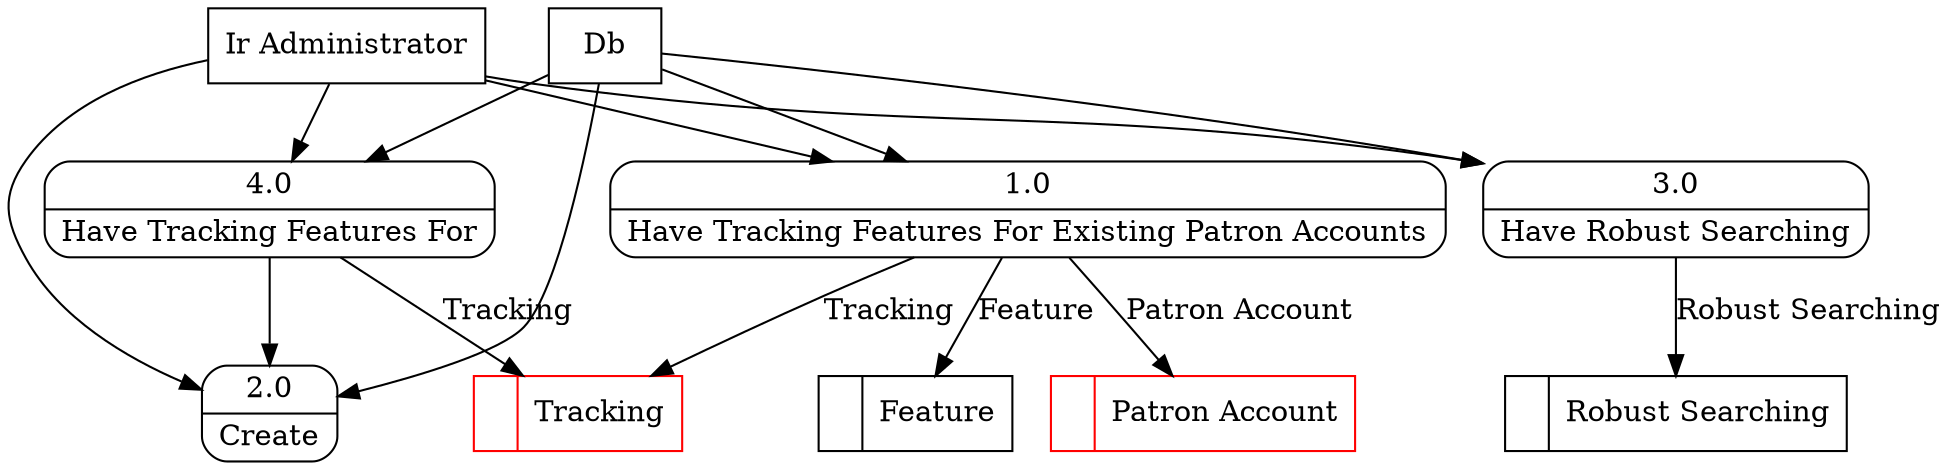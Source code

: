 digraph dfd2{ 
node[shape=record]
200 [label="<f0>  |<f1> Feature " ];
201 [label="<f0>  |<f1> Tracking " color=red];
202 [label="<f0>  |<f1> Robust Searching " ];
203 [label="<f0>  |<f1> Patron Account " color=red];
204 [label="Db" shape=box];
205 [label="Ir Administrator" shape=box];
206 [label="{<f0> 1.0|<f1> Have Tracking Features For Existing Patron Accounts }" shape=Mrecord];
207 [label="{<f0> 2.0|<f1> Create }" shape=Mrecord];
208 [label="{<f0> 3.0|<f1> Have Robust Searching }" shape=Mrecord];
209 [label="{<f0> 4.0|<f1> Have Tracking Features For }" shape=Mrecord];
204 -> 206
204 -> 207
204 -> 208
204 -> 209
205 -> 206
205 -> 207
205 -> 208
205 -> 209
206 -> 201 [label="Tracking"]
208 -> 202 [label="Robust Searching"]
209 -> 207
209 -> 201 [label="Tracking"]
206 -> 200 [label="Feature"]
206 -> 203 [label="Patron Account"]
}